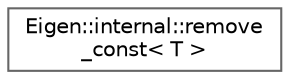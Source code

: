 digraph "类继承关系图"
{
 // LATEX_PDF_SIZE
  bgcolor="transparent";
  edge [fontname=Helvetica,fontsize=10,labelfontname=Helvetica,labelfontsize=10];
  node [fontname=Helvetica,fontsize=10,shape=box,height=0.2,width=0.4];
  rankdir="LR";
  Node0 [id="Node000000",label="Eigen::internal::remove\l_const\< T \>",height=0.2,width=0.4,color="grey40", fillcolor="white", style="filled",URL="$struct_eigen_1_1internal_1_1remove__const.html",tooltip=" "];
}
